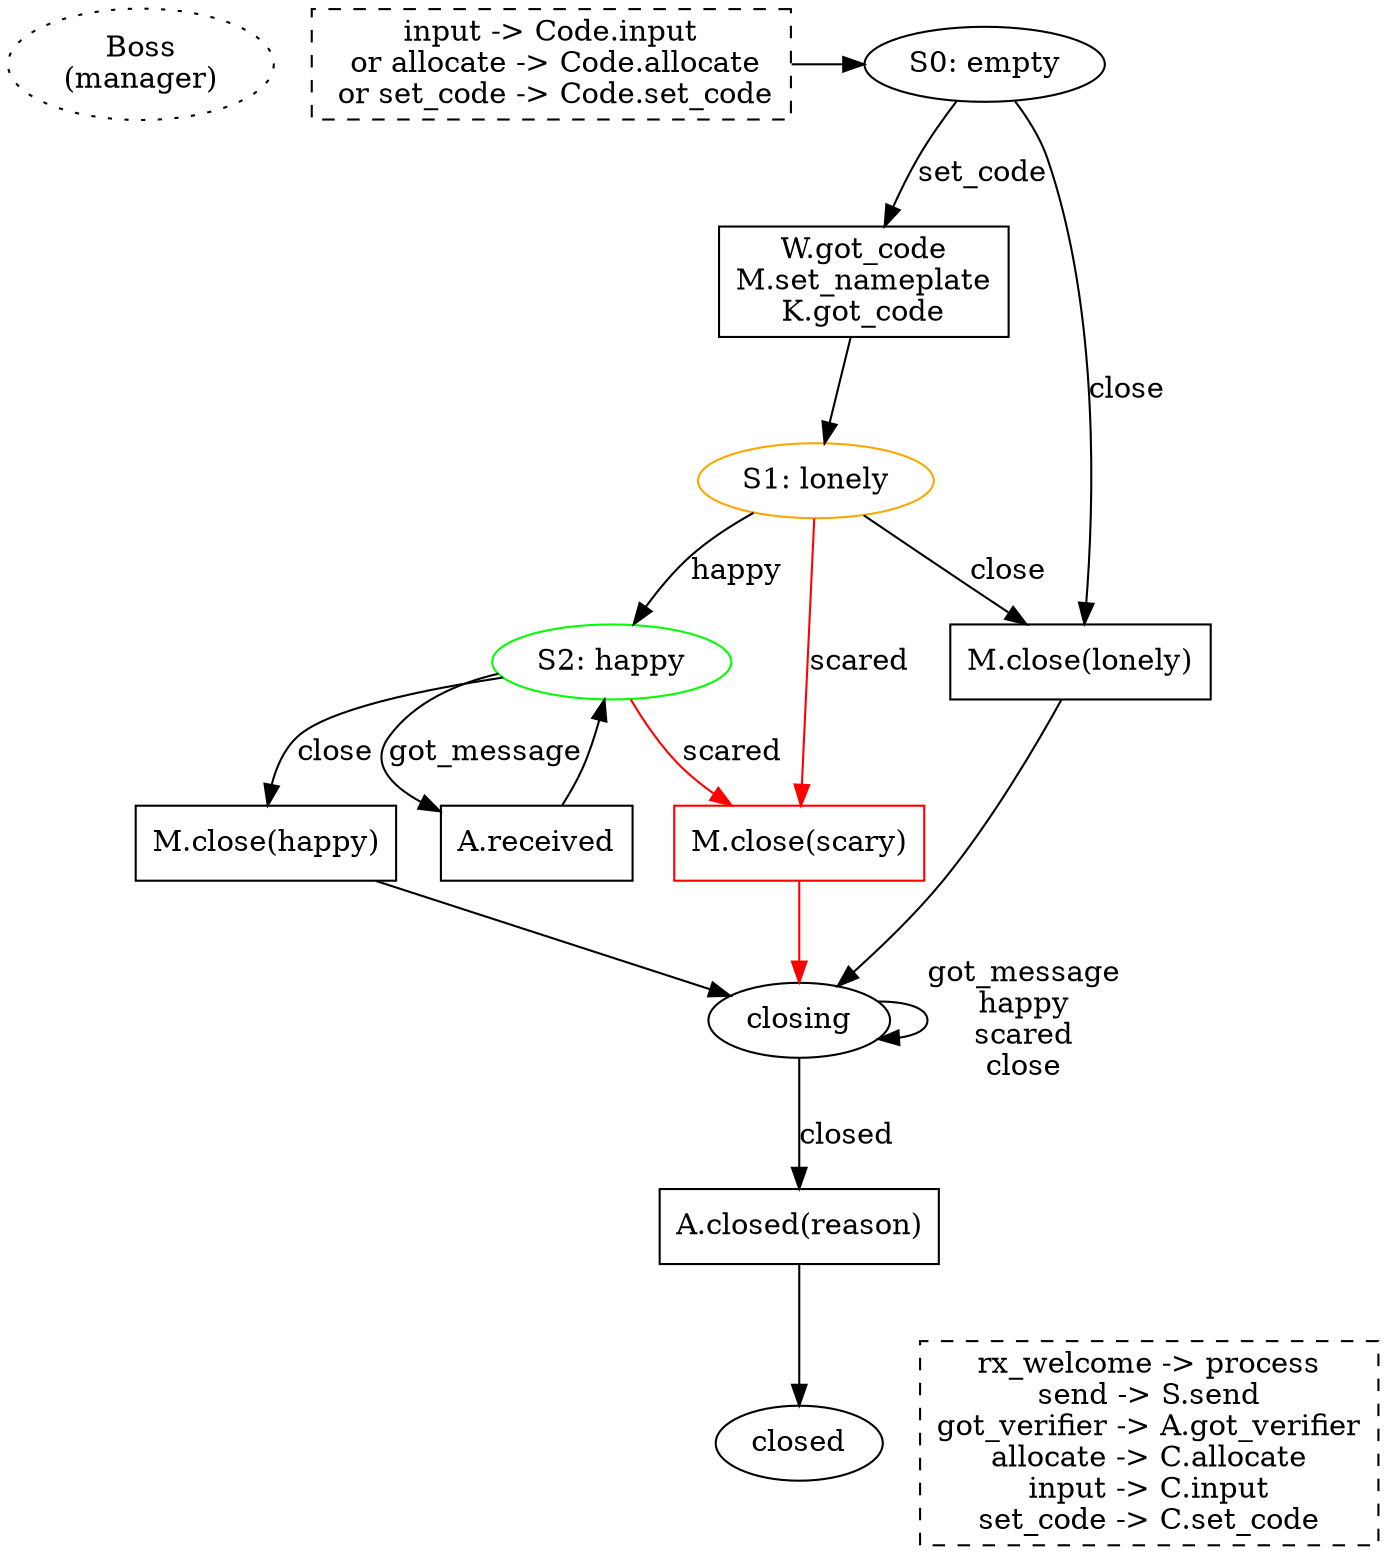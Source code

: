 digraph {

        /* could shave a RTT by committing to the nameplate early, before
        finishing the rest of the code input. While the user is still
        typing/completing the code, we claim the nameplate, open the mailbox,
        and retrieve the peer's PAKE message. Then as soon as the user
        finishes entering the code, we build our own PAKE message, send PAKE,
        compute the key, send VERSION. Starting from the Return, this saves
        two round trips. OTOH it adds consequences to hitting Tab. */

        start [label="Boss\n(manager)" style="dotted"]

        {rank=same; P0_code S0}
        P0_code [shape="box" style="dashed"
                 label="input -> Code.input\n or allocate -> Code.allocate\n or set_code -> Code.set_code"]
        P0_code -> S0
        S0 [label="S0: empty"]
        S0 -> P0_build [label="set_code"]

        S0 -> P_close_lonely [label="close"]

        P0_build [shape="box" label="W.got_code\nM.set_nameplate\nK.got_code"]
        P0_build -> S1
        S1 [label="S1: lonely" color="orange"]

        S1 -> S2 [label="happy"]

        S1 -> P_close_scary [label="scared" color="red"]
        S1 -> P_close_lonely [label="close"]
        P_close_lonely [shape="box" label="M.close(lonely)"]
        P_close_lonely -> S_closing

        P_close_scary [shape="box" label="M.close(scary)" color="red"]
        P_close_scary -> S_closing [color="red"]

        S2 [label="S2: happy" color="green"]
        S2 -> P2_close [label="close"]
        P2_close [shape="box" label="M.close(happy)"]
        P2_close -> S_closing

        S2 -> P2_got_message [label="got_message"]
        P2_got_message [shape="box" label="A.received"]
        P2_got_message -> S2

        S2 -> P_close_scary [label="scared" color="red"]

        S_closing [label="closing"]
        S_closing -> P_closed [label="closed"]
        S_closing -> S_closing [label="got_message\nhappy\nscared\nclose"]

        P_closed [shape="box" label="A.closed(reason)"]
        P_closed -> S_closed
        S_closed [label="closed"]

        {rank=same; Other S_closed}
        Other [shape="box" style="dashed"
               label="rx_welcome -> process\nsend -> S.send\ngot_verifier -> A.got_verifier\nallocate -> C.allocate\ninput -> C.input\nset_code -> C.set_code"
               ]


}
